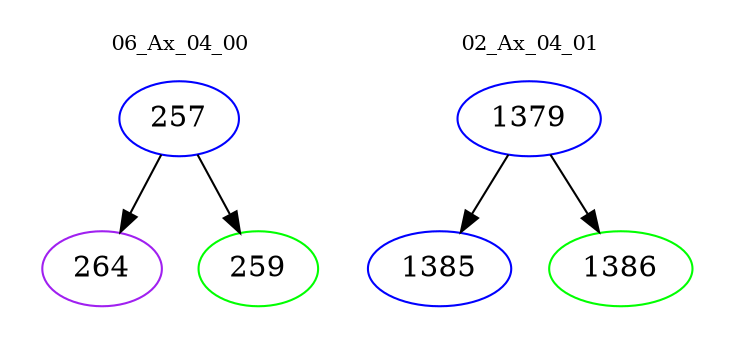 digraph{
subgraph cluster_0 {
color = white
label = "06_Ax_04_00";
fontsize=10;
T0_257 [label="257", color="blue"]
T0_257 -> T0_264 [color="black"]
T0_264 [label="264", color="purple"]
T0_257 -> T0_259 [color="black"]
T0_259 [label="259", color="green"]
}
subgraph cluster_1 {
color = white
label = "02_Ax_04_01";
fontsize=10;
T1_1379 [label="1379", color="blue"]
T1_1379 -> T1_1385 [color="black"]
T1_1385 [label="1385", color="blue"]
T1_1379 -> T1_1386 [color="black"]
T1_1386 [label="1386", color="green"]
}
}
